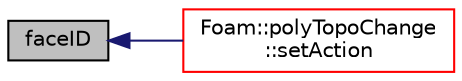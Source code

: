 digraph "faceID"
{
  bgcolor="transparent";
  edge [fontname="Helvetica",fontsize="10",labelfontname="Helvetica",labelfontsize="10"];
  node [fontname="Helvetica",fontsize="10",shape=record];
  rankdir="LR";
  Node162 [label="faceID",height=0.2,width=0.4,color="black", fillcolor="grey75", style="filled", fontcolor="black"];
  Node162 -> Node163 [dir="back",color="midnightblue",fontsize="10",style="solid",fontname="Helvetica"];
  Node163 [label="Foam::polyTopoChange\l::setAction",height=0.2,width=0.4,color="red",URL="$a22449.html#a40a23962b792d24f4cb999f5b55aece2",tooltip="For compatibility with polyTopoChange: set topological action. "];
}
